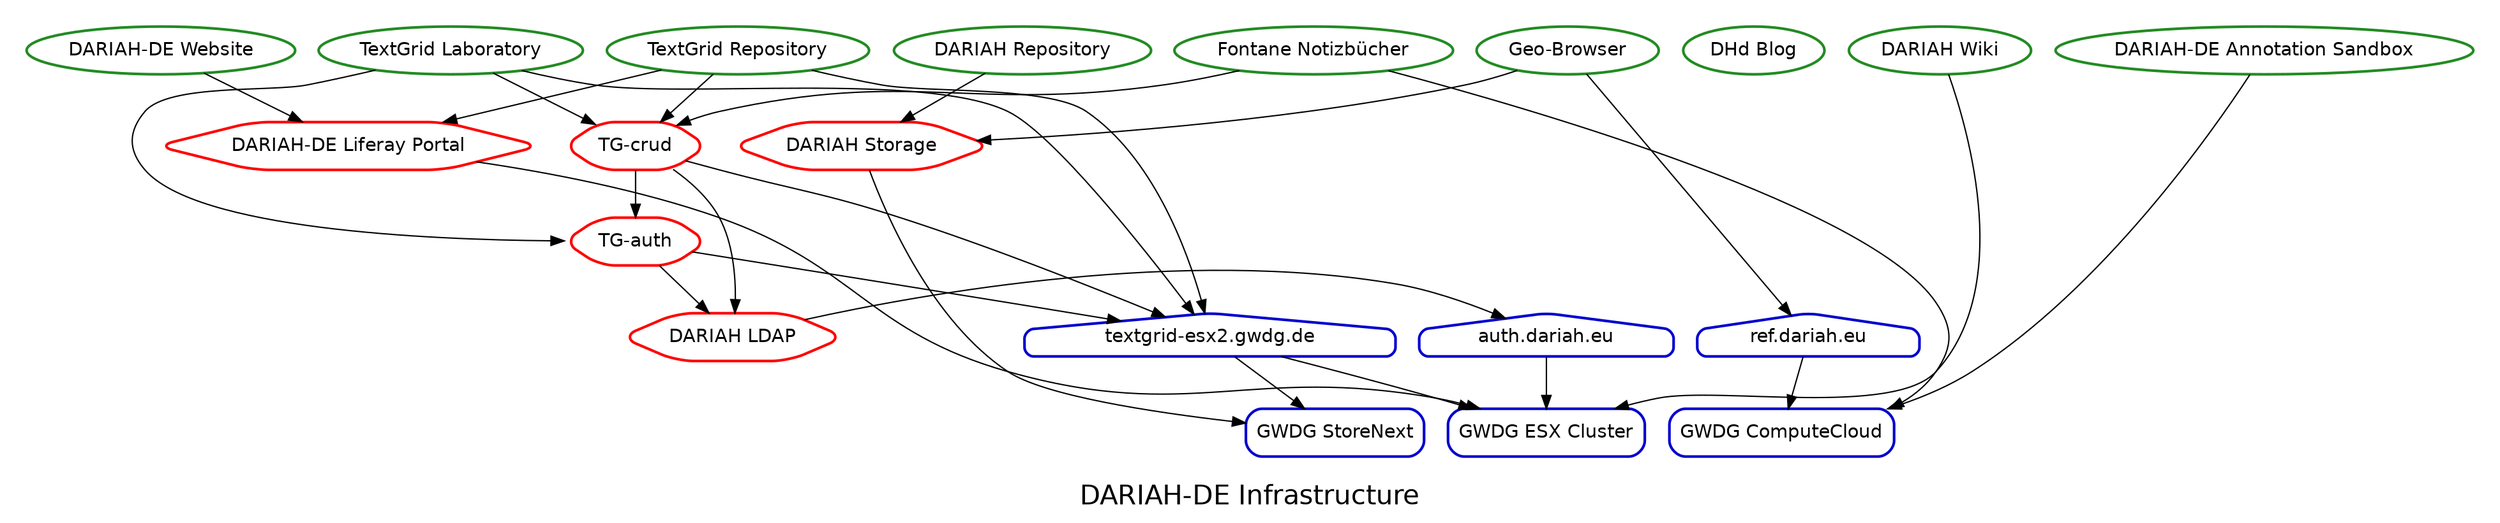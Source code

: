 digraph {
	fontname=helvetica fontsize=20 label="DARIAH-DE Infrastructure"
	subgraph cluster_services {
		node [color=forestgreen fontname=helvetica shape=oval style="rounded,bold"]
		color=white label=""
		"/services/website" [label="DARIAH-DE Website"]
		"/services/repository" [label="DARIAH Repository"]
		"/services/dhdblog" [label="DHd Blog"]
		"/services/tglab" [label="TextGrid Laboratory"]
		"/services/tgrep" [label="TextGrid Repository"]
		"/services/fontane" [label="Fontane Notizbücher"]
		"/services/confluence" [label="DARIAH Wiki"]
		"/services/annotation_sandbox" [label="DARIAH-DE Annotation Sandbox"]
		"/services/geobrowser" [label="Geo-Browser"]
	}
	subgraph cluster_middlewares {
		node [color=red fontname=helvetica shape=hexagon style="rounded,bold"]
		color=white label=""
		"/middlewares/liferay" [label="DARIAH-DE Liferay Portal"]
		"/middlewares/tgcrud" [label="TG-crud"]
		"/middlewares/dariahldap" [label="DARIAH LDAP"]
		"/middlewares/dariahstorage" [label="DARIAH Storage"]
		"/middlewares/tgauth" [label="TG-auth"]
	}
	subgraph cluster_servers {
		node [color=blue3 fontname=helvetica shape=house style="rounded,bold"]
		color=white label=""
		"/servers/textgrid-esx2" [label="textgrid-esx2.gwdg.de"]
		"/servers/ref" [label="ref.dariah.eu"]
		"/servers/auth" [label="auth.dariah.eu"]
	}
	subgraph cluster_infrastructure {
		node [color=blue3 fontname=helvetica shape=box style="rounded,bold"]
		color=white label=""
		"/infrastructure/gwdg-cloud" [label="GWDG ComputeCloud"]
		"/infrastructure/gwdg-storenext" [label="GWDG StoreNext"]
		"/infrastructure/gwdg-esx" [label="GWDG ESX Cluster"]
	}
	"/services/website" -> "/middlewares/liferay"
	"/services/repository" -> "/middlewares/dariahstorage"
	"/services/tglab" -> "/middlewares/tgauth"
	"/services/tglab" -> "/middlewares/tgcrud"
	"/services/tglab" -> "/servers/textgrid-esx2"
	"/services/tgrep" -> "/middlewares/liferay"
	"/services/tgrep" -> "/middlewares/tgcrud"
	"/services/tgrep" -> "/servers/textgrid-esx2"
	"/services/fontane" -> "/middlewares/tgcrud"
	"/services/fontane" -> "/infrastructure/gwdg-cloud"
	"/services/confluence" -> "/infrastructure/gwdg-esx"
	"/services/annotation_sandbox" -> "/infrastructure/gwdg-cloud"
	"/services/geobrowser" -> "/middlewares/dariahstorage"
	"/services/geobrowser" -> "/servers/ref"
	"/middlewares/liferay" -> "/infrastructure/gwdg-esx"
	"/middlewares/tgcrud" -> "/middlewares/tgauth"
	"/middlewares/tgcrud" -> "/middlewares/dariahldap"
	"/middlewares/tgcrud" -> "/servers/textgrid-esx2"
	"/middlewares/dariahldap" -> "/servers/auth"
	"/middlewares/dariahstorage" -> "/infrastructure/gwdg-storenext"
	"/middlewares/tgauth" -> "/middlewares/dariahldap"
	"/middlewares/tgauth" -> "/servers/textgrid-esx2"
	"/servers/textgrid-esx2" -> "/infrastructure/gwdg-storenext"
	"/servers/textgrid-esx2" -> "/infrastructure/gwdg-esx"
	"/servers/ref" -> "/infrastructure/gwdg-cloud"
	"/servers/auth" -> "/infrastructure/gwdg-esx"
}
